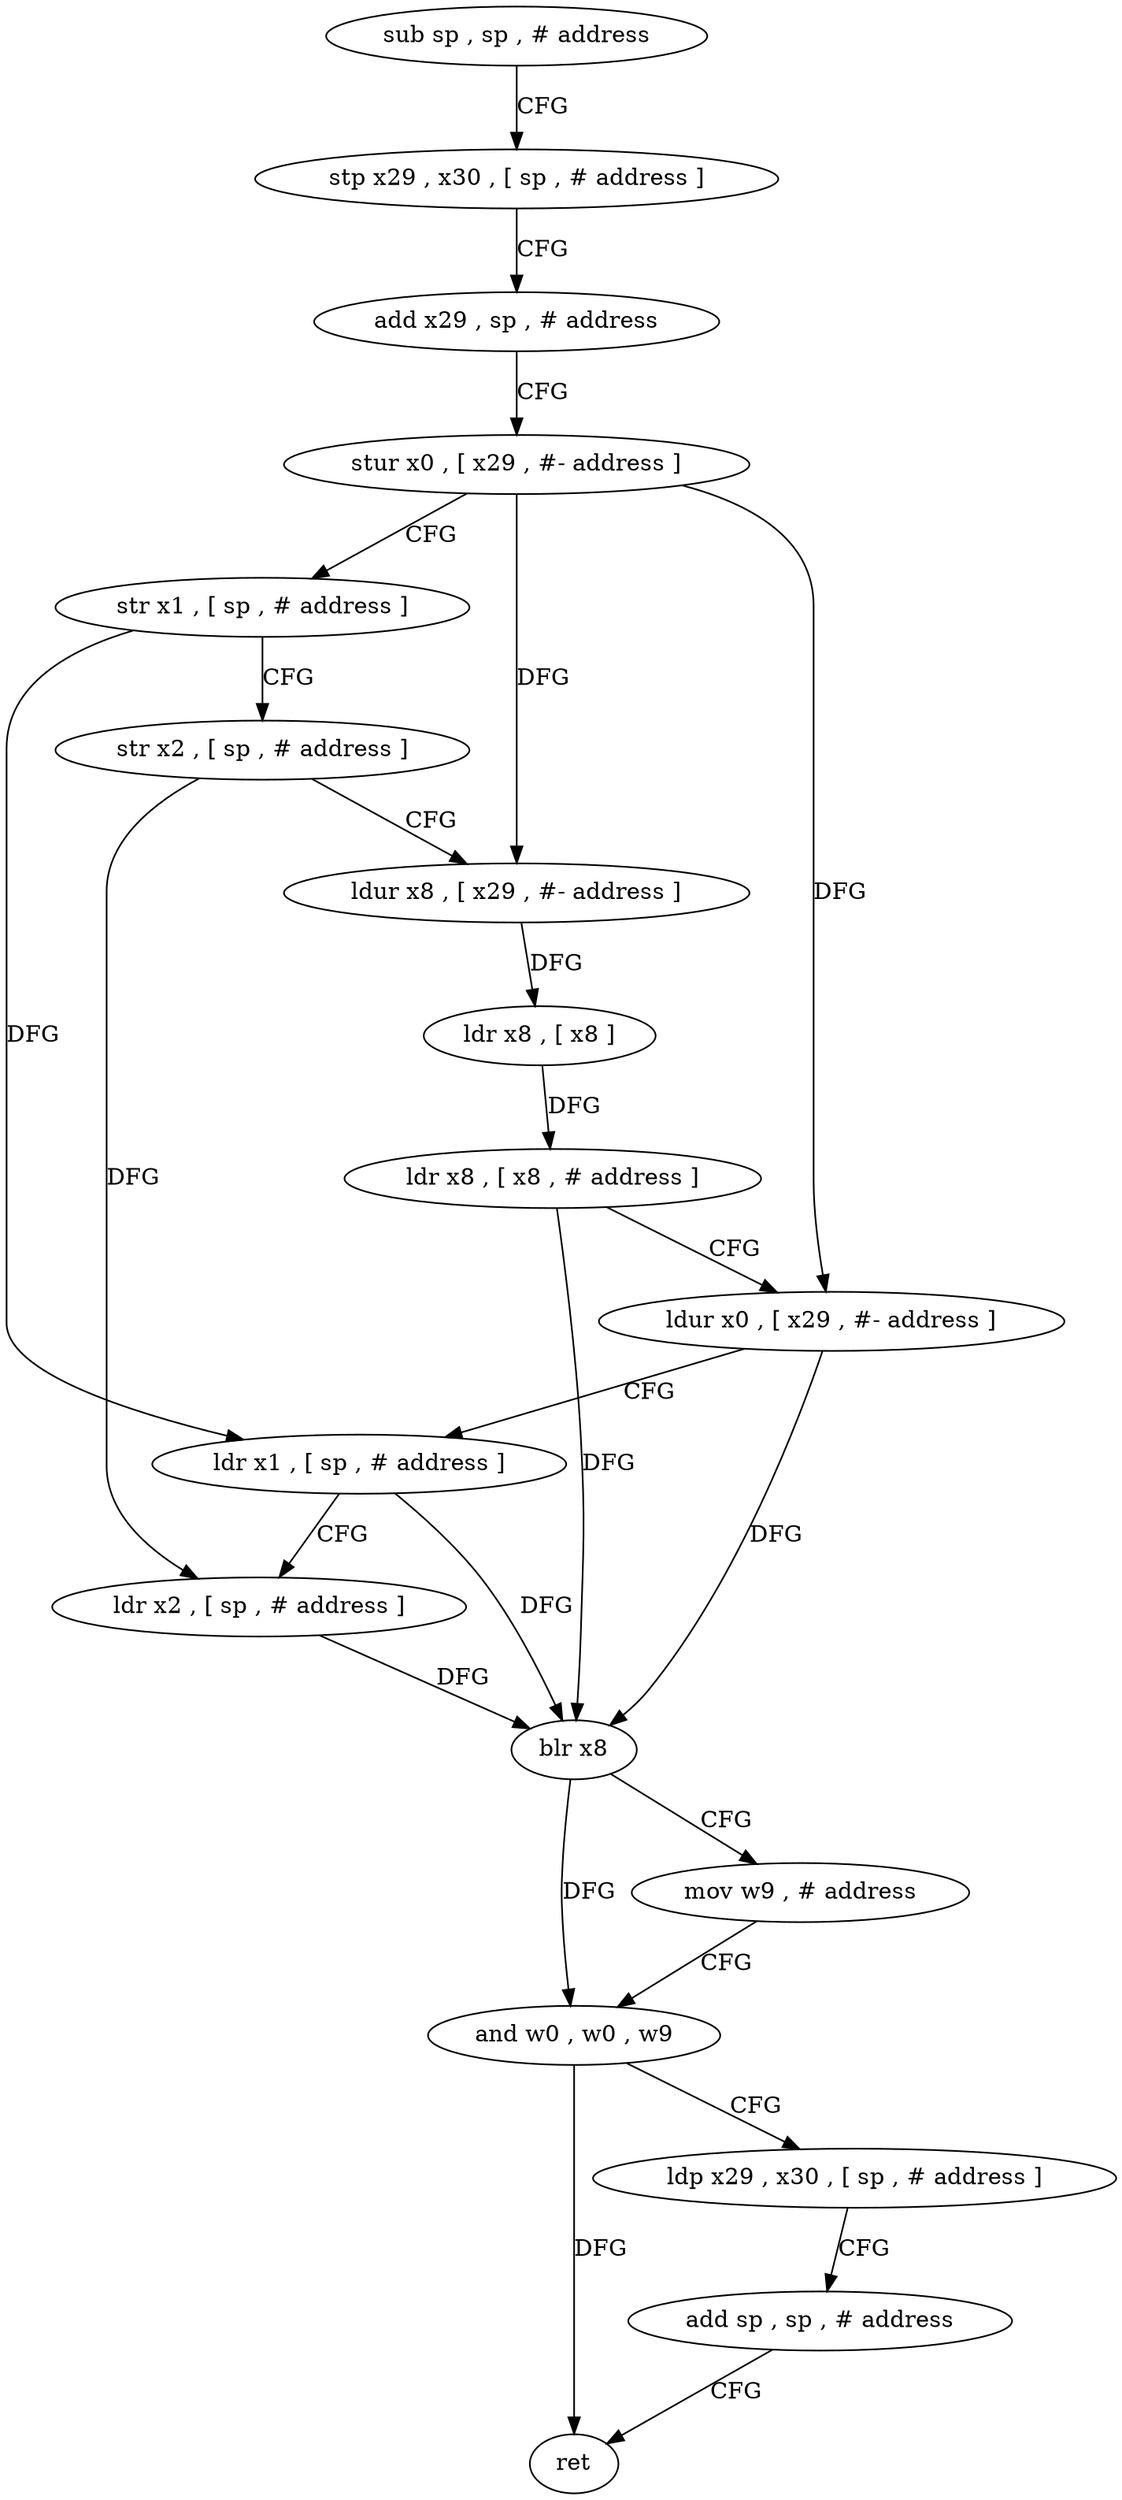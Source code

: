 digraph "func" {
"251000" [label = "sub sp , sp , # address" ]
"251004" [label = "stp x29 , x30 , [ sp , # address ]" ]
"251008" [label = "add x29 , sp , # address" ]
"251012" [label = "stur x0 , [ x29 , #- address ]" ]
"251016" [label = "str x1 , [ sp , # address ]" ]
"251020" [label = "str x2 , [ sp , # address ]" ]
"251024" [label = "ldur x8 , [ x29 , #- address ]" ]
"251028" [label = "ldr x8 , [ x8 ]" ]
"251032" [label = "ldr x8 , [ x8 , # address ]" ]
"251036" [label = "ldur x0 , [ x29 , #- address ]" ]
"251040" [label = "ldr x1 , [ sp , # address ]" ]
"251044" [label = "ldr x2 , [ sp , # address ]" ]
"251048" [label = "blr x8" ]
"251052" [label = "mov w9 , # address" ]
"251056" [label = "and w0 , w0 , w9" ]
"251060" [label = "ldp x29 , x30 , [ sp , # address ]" ]
"251064" [label = "add sp , sp , # address" ]
"251068" [label = "ret" ]
"251000" -> "251004" [ label = "CFG" ]
"251004" -> "251008" [ label = "CFG" ]
"251008" -> "251012" [ label = "CFG" ]
"251012" -> "251016" [ label = "CFG" ]
"251012" -> "251024" [ label = "DFG" ]
"251012" -> "251036" [ label = "DFG" ]
"251016" -> "251020" [ label = "CFG" ]
"251016" -> "251040" [ label = "DFG" ]
"251020" -> "251024" [ label = "CFG" ]
"251020" -> "251044" [ label = "DFG" ]
"251024" -> "251028" [ label = "DFG" ]
"251028" -> "251032" [ label = "DFG" ]
"251032" -> "251036" [ label = "CFG" ]
"251032" -> "251048" [ label = "DFG" ]
"251036" -> "251040" [ label = "CFG" ]
"251036" -> "251048" [ label = "DFG" ]
"251040" -> "251044" [ label = "CFG" ]
"251040" -> "251048" [ label = "DFG" ]
"251044" -> "251048" [ label = "DFG" ]
"251048" -> "251052" [ label = "CFG" ]
"251048" -> "251056" [ label = "DFG" ]
"251052" -> "251056" [ label = "CFG" ]
"251056" -> "251060" [ label = "CFG" ]
"251056" -> "251068" [ label = "DFG" ]
"251060" -> "251064" [ label = "CFG" ]
"251064" -> "251068" [ label = "CFG" ]
}
